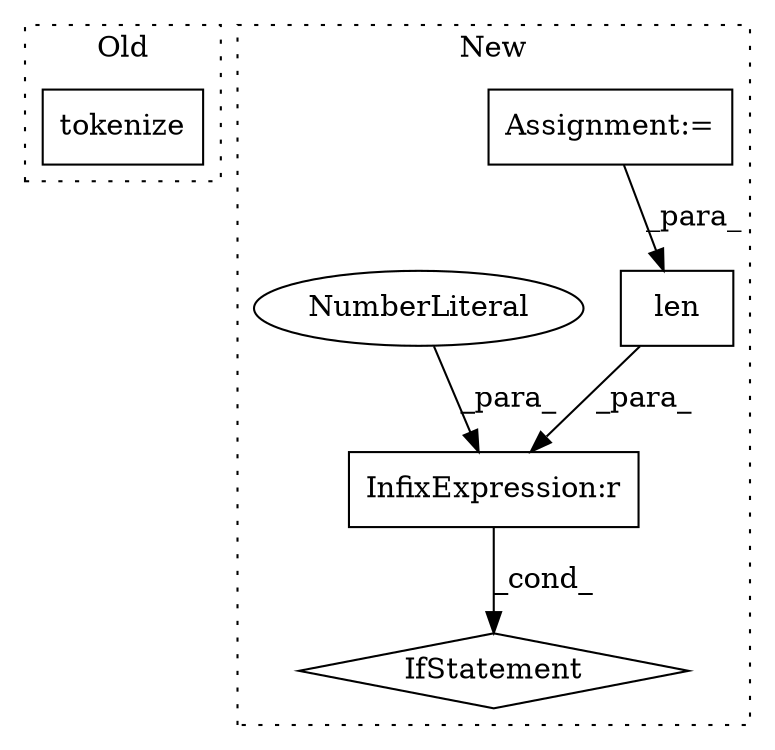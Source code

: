 digraph G {
subgraph cluster0 {
1 [label="tokenize" a="32" s="3985,4002" l="9,1" shape="box"];
label = "Old";
style="dotted";
}
subgraph cluster1 {
2 [label="len" a="32" s="4065,4088" l="4,1" shape="box"];
3 [label="Assignment:=" a="7" s="3880" l="25" shape="box"];
4 [label="InfixExpression:r" a="27" s="4089" l="4" shape="box"];
5 [label="IfStatement" a="25" s="4061,4094" l="4,2" shape="diamond"];
6 [label="NumberLiteral" a="34" s="4093" l="1" shape="ellipse"];
label = "New";
style="dotted";
}
2 -> 4 [label="_para_"];
3 -> 2 [label="_para_"];
4 -> 5 [label="_cond_"];
6 -> 4 [label="_para_"];
}